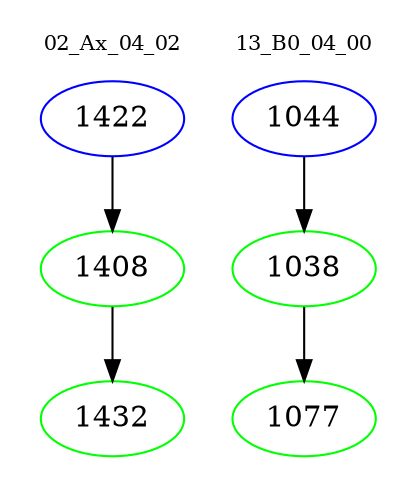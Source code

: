 digraph{
subgraph cluster_0 {
color = white
label = "02_Ax_04_02";
fontsize=10;
T0_1422 [label="1422", color="blue"]
T0_1422 -> T0_1408 [color="black"]
T0_1408 [label="1408", color="green"]
T0_1408 -> T0_1432 [color="black"]
T0_1432 [label="1432", color="green"]
}
subgraph cluster_1 {
color = white
label = "13_B0_04_00";
fontsize=10;
T1_1044 [label="1044", color="blue"]
T1_1044 -> T1_1038 [color="black"]
T1_1038 [label="1038", color="green"]
T1_1038 -> T1_1077 [color="black"]
T1_1077 [label="1077", color="green"]
}
}
